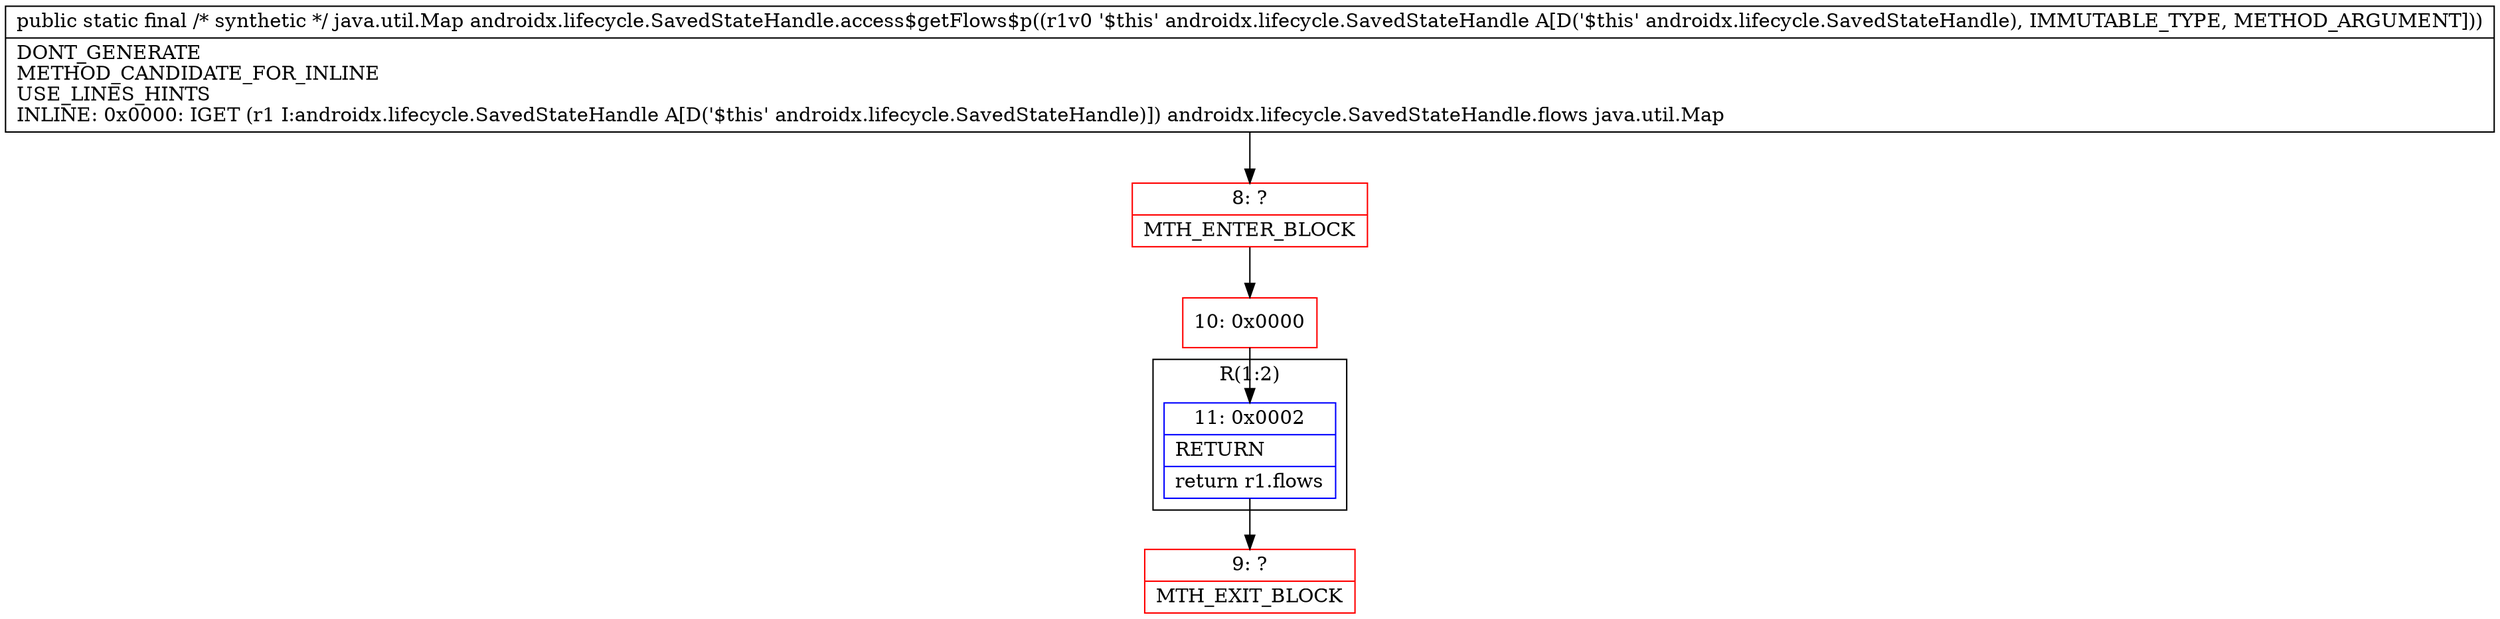 digraph "CFG forandroidx.lifecycle.SavedStateHandle.access$getFlows$p(Landroidx\/lifecycle\/SavedStateHandle;)Ljava\/util\/Map;" {
subgraph cluster_Region_594323484 {
label = "R(1:2)";
node [shape=record,color=blue];
Node_11 [shape=record,label="{11\:\ 0x0002|RETURN\l|return r1.flows\l}"];
}
Node_8 [shape=record,color=red,label="{8\:\ ?|MTH_ENTER_BLOCK\l}"];
Node_10 [shape=record,color=red,label="{10\:\ 0x0000}"];
Node_9 [shape=record,color=red,label="{9\:\ ?|MTH_EXIT_BLOCK\l}"];
MethodNode[shape=record,label="{public static final \/* synthetic *\/ java.util.Map androidx.lifecycle.SavedStateHandle.access$getFlows$p((r1v0 '$this' androidx.lifecycle.SavedStateHandle A[D('$this' androidx.lifecycle.SavedStateHandle), IMMUTABLE_TYPE, METHOD_ARGUMENT]))  | DONT_GENERATE\lMETHOD_CANDIDATE_FOR_INLINE\lUSE_LINES_HINTS\lINLINE: 0x0000: IGET  (r1 I:androidx.lifecycle.SavedStateHandle A[D('$this' androidx.lifecycle.SavedStateHandle)]) androidx.lifecycle.SavedStateHandle.flows java.util.Map\l}"];
MethodNode -> Node_8;Node_11 -> Node_9;
Node_8 -> Node_10;
Node_10 -> Node_11;
}

